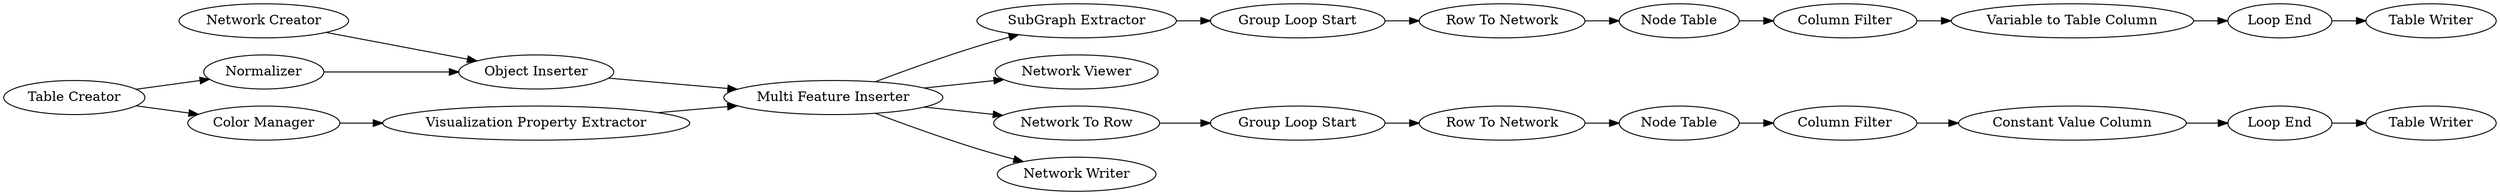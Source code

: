 digraph {
	"-7870206630724754789_27" [label="Loop End"]
	"-7870206630724754789_19" [label="Node Table"]
	"-7870206630724754789_29" [label="Table Writer"]
	"-7870206630724754789_5" [label="Multi Feature Inserter"]
	"-7870206630724754789_21" [label="Group Loop Start"]
	"-7870206630724754789_9" [label="SubGraph Extractor"]
	"-7870206630724754789_2" [label="Object Inserter"]
	"-7870206630724754789_12" [label="Node Table"]
	"-7870206630724754789_14" [label="Variable to Table Column"]
	"-7870206630724754789_28" [label="Network Creator"]
	"-7870206630724754789_4" [label="Color Manager"]
	"-7870206630724754789_15" [label="Group Loop Start"]
	"-7870206630724754789_3" [label="Network Viewer"]
	"-7870206630724754789_20" [label="Row To Network"]
	"-7870206630724754789_24" [label="Constant Value Column"]
	"-7870206630724754789_22" [label="Column Filter"]
	"-7870206630724754789_30" [label="Table Writer"]
	"-7870206630724754789_17" [label="Network To Row"]
	"-7870206630724754789_16" [label="Column Filter"]
	"-7870206630724754789_7" [label=Normalizer]
	"-7870206630724754789_31" [label="Network Writer"]
	"-7870206630724754789_11" [label="Row To Network"]
	"-7870206630724754789_6" [label="Visualization Property Extractor"]
	"-7870206630724754789_23" [label="Loop End"]
	"-7870206630724754789_1" [label="Table Creator"]
	"-7870206630724754789_5" -> "-7870206630724754789_9"
	"-7870206630724754789_5" -> "-7870206630724754789_3"
	"-7870206630724754789_22" -> "-7870206630724754789_24"
	"-7870206630724754789_20" -> "-7870206630724754789_19"
	"-7870206630724754789_1" -> "-7870206630724754789_7"
	"-7870206630724754789_27" -> "-7870206630724754789_30"
	"-7870206630724754789_12" -> "-7870206630724754789_16"
	"-7870206630724754789_2" -> "-7870206630724754789_5"
	"-7870206630724754789_21" -> "-7870206630724754789_20"
	"-7870206630724754789_4" -> "-7870206630724754789_6"
	"-7870206630724754789_9" -> "-7870206630724754789_15"
	"-7870206630724754789_5" -> "-7870206630724754789_31"
	"-7870206630724754789_14" -> "-7870206630724754789_27"
	"-7870206630724754789_1" -> "-7870206630724754789_4"
	"-7870206630724754789_19" -> "-7870206630724754789_22"
	"-7870206630724754789_15" -> "-7870206630724754789_11"
	"-7870206630724754789_5" -> "-7870206630724754789_17"
	"-7870206630724754789_7" -> "-7870206630724754789_2"
	"-7870206630724754789_23" -> "-7870206630724754789_29"
	"-7870206630724754789_11" -> "-7870206630724754789_12"
	"-7870206630724754789_28" -> "-7870206630724754789_2"
	"-7870206630724754789_16" -> "-7870206630724754789_14"
	"-7870206630724754789_17" -> "-7870206630724754789_21"
	"-7870206630724754789_24" -> "-7870206630724754789_23"
	"-7870206630724754789_6" -> "-7870206630724754789_5"
	rankdir=LR
}

